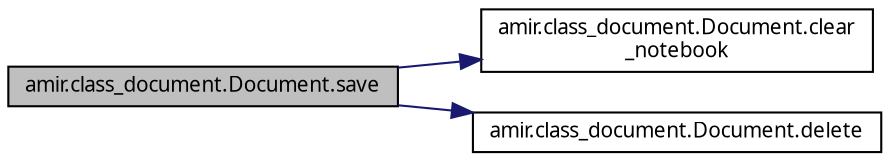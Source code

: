 digraph "amir.class_document.Document.save"
{
 // LATEX_PDF_SIZE
  edge [fontname="FreeSans.ttf",fontsize="10",labelfontname="FreeSans.ttf",labelfontsize="10"];
  node [fontname="FreeSans.ttf",fontsize="10",shape=record];
  rankdir="LR";
  Node1 [label="amir.class_document.Document.save",height=0.2,width=0.4,color="black", fillcolor="grey75", style="filled", fontcolor="black",tooltip=" "];
  Node1 -> Node2 [color="midnightblue",fontsize="10",style="solid",fontname="FreeSans.ttf"];
  Node2 [label="amir.class_document.Document.clear\l_notebook",height=0.2,width=0.4,color="black", fillcolor="white", style="filled",URL="$classamir_1_1class__document_1_1_document.html#a9a8d40e9dd7c3d08ff03d7daf8444d19",tooltip=" "];
  Node1 -> Node3 [color="midnightblue",fontsize="10",style="solid",fontname="FreeSans.ttf"];
  Node3 [label="amir.class_document.Document.delete",height=0.2,width=0.4,color="black", fillcolor="white", style="filled",URL="$classamir_1_1class__document_1_1_document.html#a50132236e6609dd93e70016842e23bac",tooltip=" "];
}
